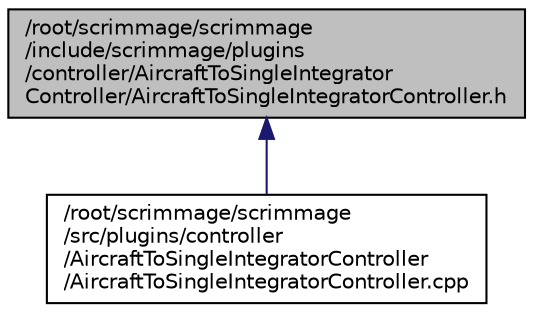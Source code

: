 digraph "/root/scrimmage/scrimmage/include/scrimmage/plugins/controller/AircraftToSingleIntegratorController/AircraftToSingleIntegratorController.h"
{
 // LATEX_PDF_SIZE
  edge [fontname="Helvetica",fontsize="10",labelfontname="Helvetica",labelfontsize="10"];
  node [fontname="Helvetica",fontsize="10",shape=record];
  Node1 [label="/root/scrimmage/scrimmage\l/include/scrimmage/plugins\l/controller/AircraftToSingleIntegrator\lController/AircraftToSingleIntegratorController.h",height=0.2,width=0.4,color="black", fillcolor="grey75", style="filled", fontcolor="black",tooltip="Brief file description."];
  Node1 -> Node2 [dir="back",color="midnightblue",fontsize="10",style="solid",fontname="Helvetica"];
  Node2 [label="/root/scrimmage/scrimmage\l/src/plugins/controller\l/AircraftToSingleIntegratorController\l/AircraftToSingleIntegratorController.cpp",height=0.2,width=0.4,color="black", fillcolor="white", style="filled",URL="$AircraftToSingleIntegratorController_8cpp.html",tooltip="Brief file description."];
}
